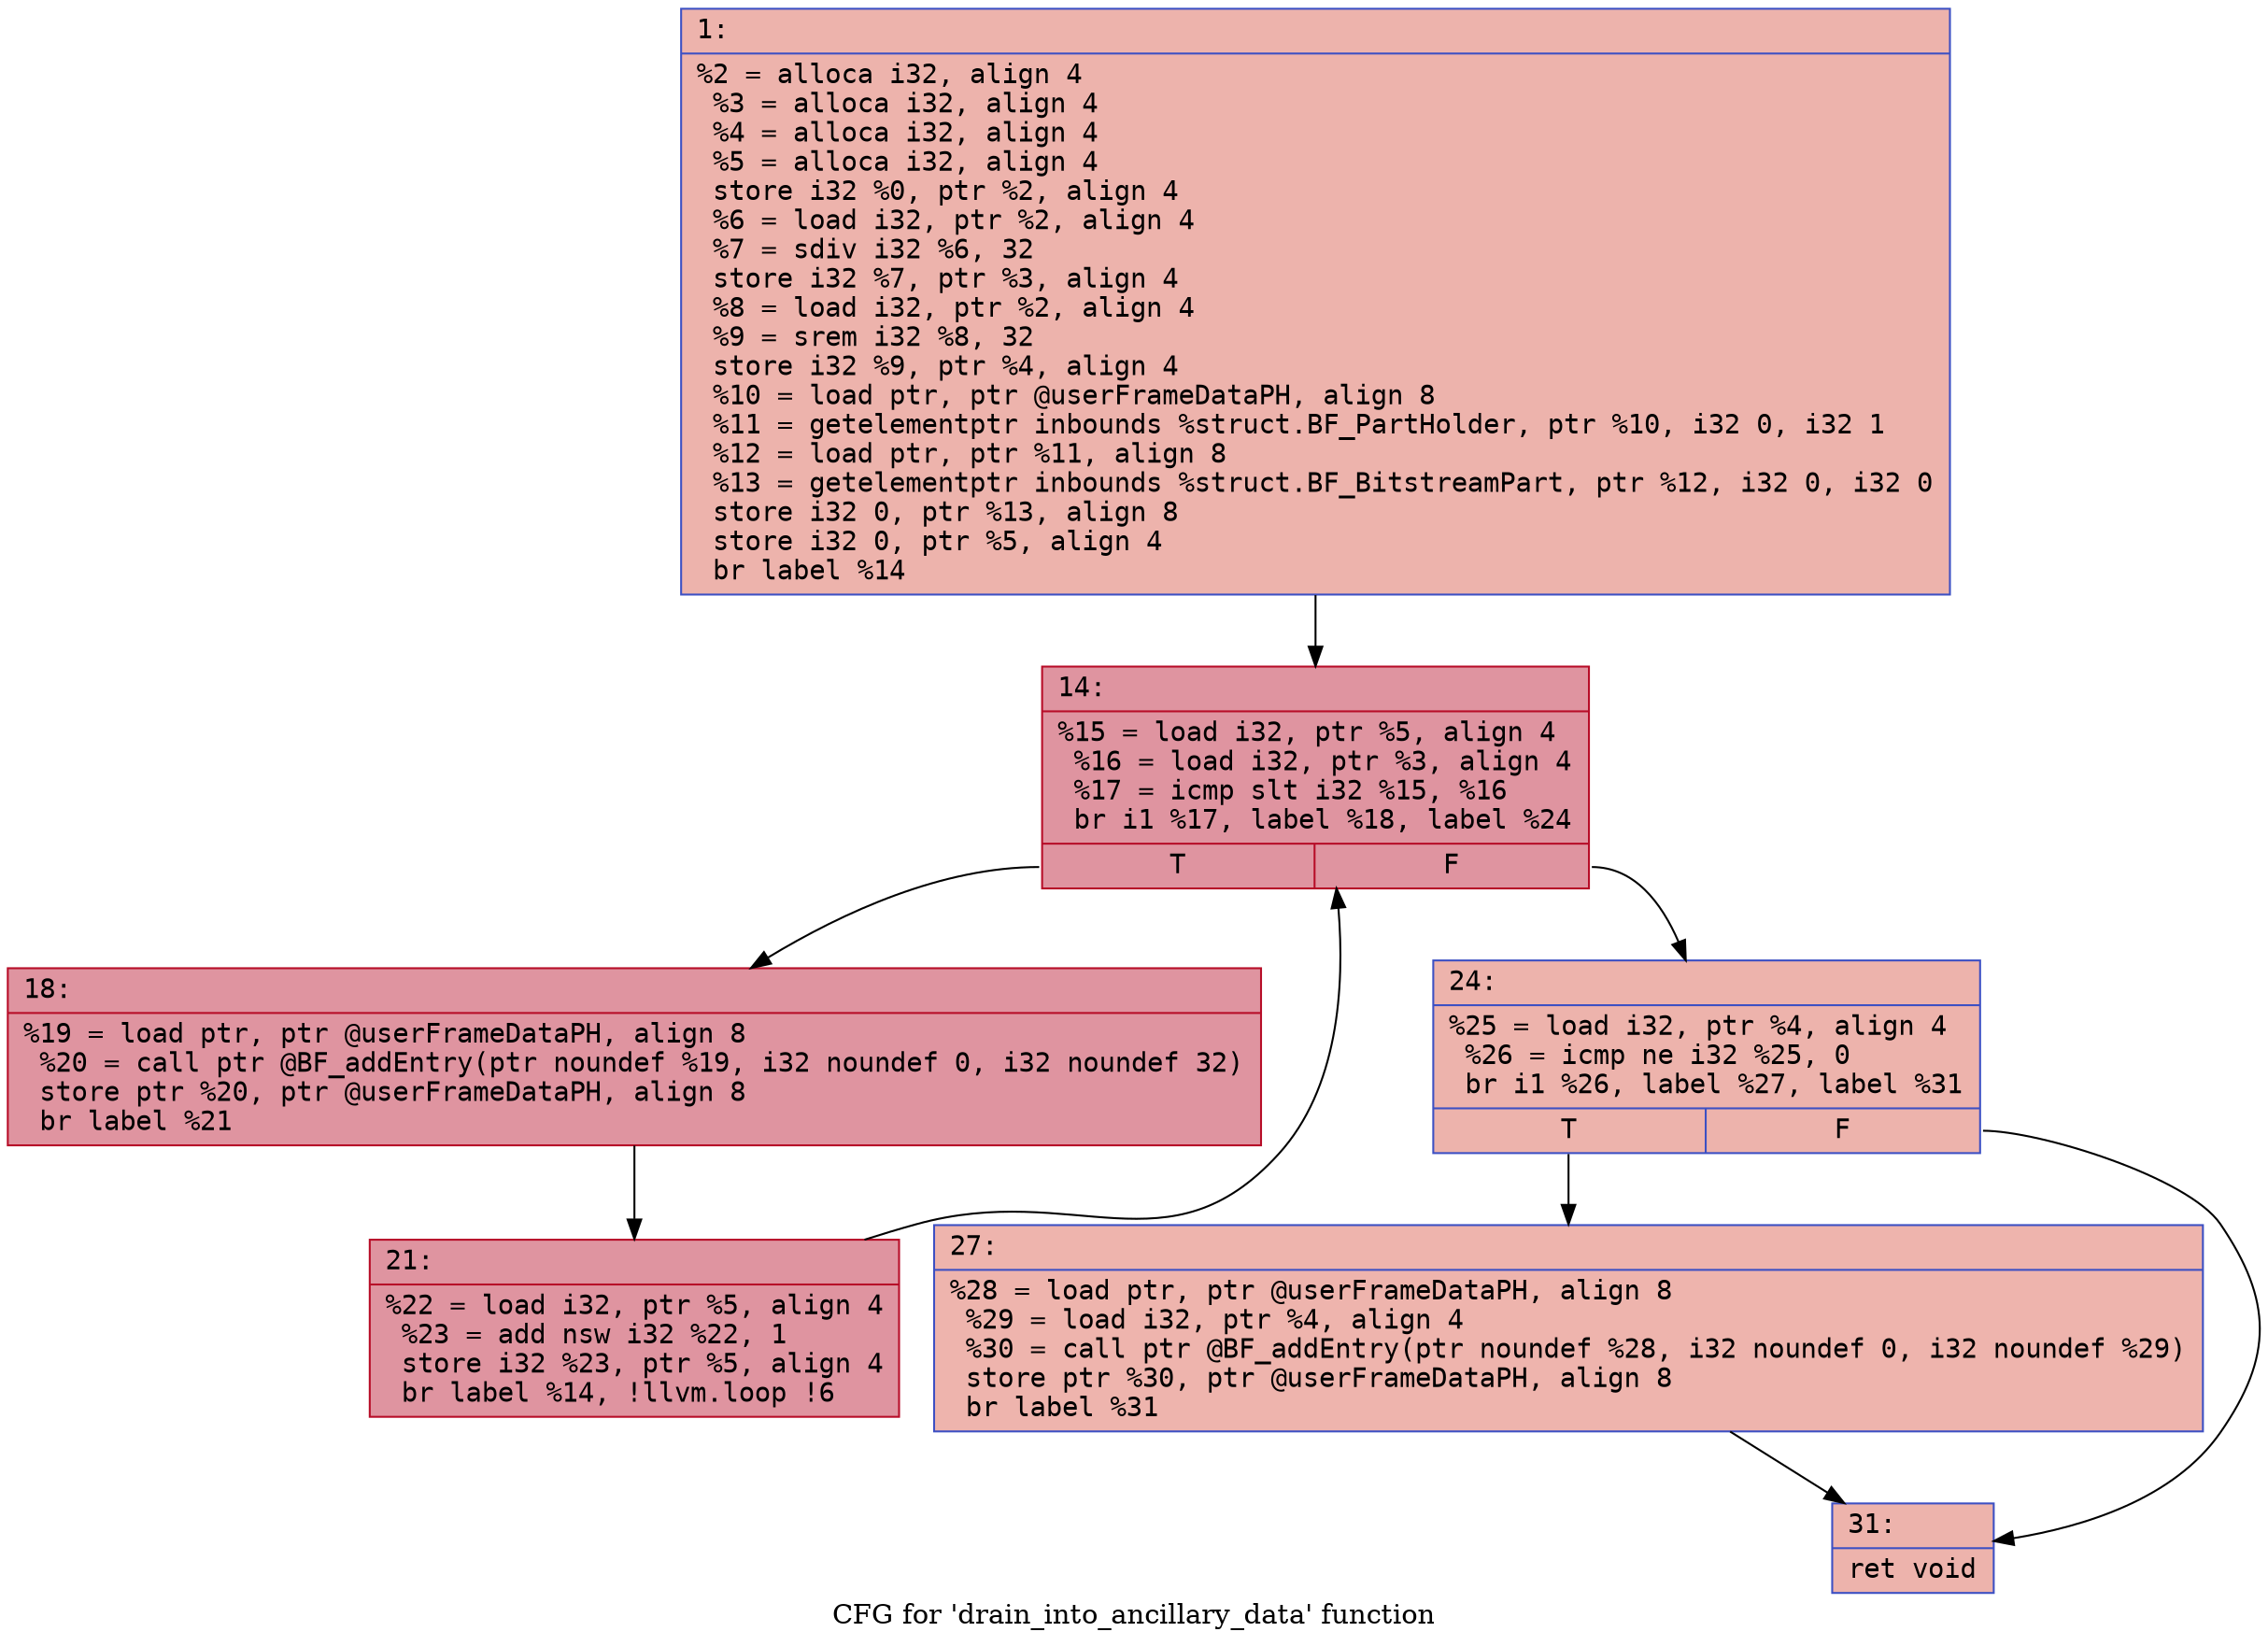 digraph "CFG for 'drain_into_ancillary_data' function" {
	label="CFG for 'drain_into_ancillary_data' function";

	Node0x60000334eb20 [shape=record,color="#3d50c3ff", style=filled, fillcolor="#d6524470" fontname="Courier",label="{1:\l|  %2 = alloca i32, align 4\l  %3 = alloca i32, align 4\l  %4 = alloca i32, align 4\l  %5 = alloca i32, align 4\l  store i32 %0, ptr %2, align 4\l  %6 = load i32, ptr %2, align 4\l  %7 = sdiv i32 %6, 32\l  store i32 %7, ptr %3, align 4\l  %8 = load i32, ptr %2, align 4\l  %9 = srem i32 %8, 32\l  store i32 %9, ptr %4, align 4\l  %10 = load ptr, ptr @userFrameDataPH, align 8\l  %11 = getelementptr inbounds %struct.BF_PartHolder, ptr %10, i32 0, i32 1\l  %12 = load ptr, ptr %11, align 8\l  %13 = getelementptr inbounds %struct.BF_BitstreamPart, ptr %12, i32 0, i32 0\l  store i32 0, ptr %13, align 8\l  store i32 0, ptr %5, align 4\l  br label %14\l}"];
	Node0x60000334eb20 -> Node0x60000334eb70[tooltip="1 -> 14\nProbability 100.00%" ];
	Node0x60000334eb70 [shape=record,color="#b70d28ff", style=filled, fillcolor="#b70d2870" fontname="Courier",label="{14:\l|  %15 = load i32, ptr %5, align 4\l  %16 = load i32, ptr %3, align 4\l  %17 = icmp slt i32 %15, %16\l  br i1 %17, label %18, label %24\l|{<s0>T|<s1>F}}"];
	Node0x60000334eb70:s0 -> Node0x60000334ebc0[tooltip="14 -> 18\nProbability 96.88%" ];
	Node0x60000334eb70:s1 -> Node0x60000334ec60[tooltip="14 -> 24\nProbability 3.12%" ];
	Node0x60000334ebc0 [shape=record,color="#b70d28ff", style=filled, fillcolor="#b70d2870" fontname="Courier",label="{18:\l|  %19 = load ptr, ptr @userFrameDataPH, align 8\l  %20 = call ptr @BF_addEntry(ptr noundef %19, i32 noundef 0, i32 noundef 32)\l  store ptr %20, ptr @userFrameDataPH, align 8\l  br label %21\l}"];
	Node0x60000334ebc0 -> Node0x60000334ec10[tooltip="18 -> 21\nProbability 100.00%" ];
	Node0x60000334ec10 [shape=record,color="#b70d28ff", style=filled, fillcolor="#b70d2870" fontname="Courier",label="{21:\l|  %22 = load i32, ptr %5, align 4\l  %23 = add nsw i32 %22, 1\l  store i32 %23, ptr %5, align 4\l  br label %14, !llvm.loop !6\l}"];
	Node0x60000334ec10 -> Node0x60000334eb70[tooltip="21 -> 14\nProbability 100.00%" ];
	Node0x60000334ec60 [shape=record,color="#3d50c3ff", style=filled, fillcolor="#d6524470" fontname="Courier",label="{24:\l|  %25 = load i32, ptr %4, align 4\l  %26 = icmp ne i32 %25, 0\l  br i1 %26, label %27, label %31\l|{<s0>T|<s1>F}}"];
	Node0x60000334ec60:s0 -> Node0x60000334ecb0[tooltip="24 -> 27\nProbability 62.50%" ];
	Node0x60000334ec60:s1 -> Node0x60000334ed00[tooltip="24 -> 31\nProbability 37.50%" ];
	Node0x60000334ecb0 [shape=record,color="#3d50c3ff", style=filled, fillcolor="#d8564670" fontname="Courier",label="{27:\l|  %28 = load ptr, ptr @userFrameDataPH, align 8\l  %29 = load i32, ptr %4, align 4\l  %30 = call ptr @BF_addEntry(ptr noundef %28, i32 noundef 0, i32 noundef %29)\l  store ptr %30, ptr @userFrameDataPH, align 8\l  br label %31\l}"];
	Node0x60000334ecb0 -> Node0x60000334ed00[tooltip="27 -> 31\nProbability 100.00%" ];
	Node0x60000334ed00 [shape=record,color="#3d50c3ff", style=filled, fillcolor="#d6524470" fontname="Courier",label="{31:\l|  ret void\l}"];
}
